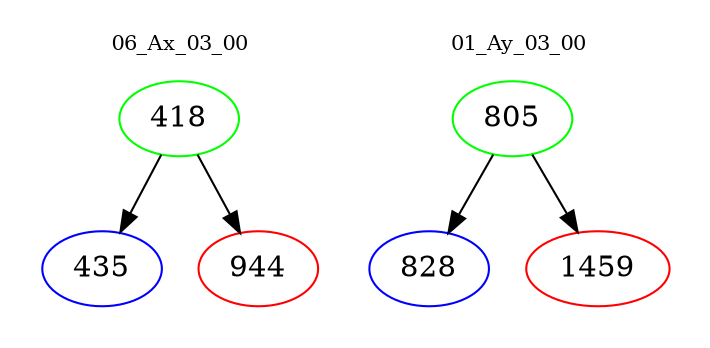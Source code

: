 digraph{
subgraph cluster_0 {
color = white
label = "06_Ax_03_00";
fontsize=10;
T0_418 [label="418", color="green"]
T0_418 -> T0_435 [color="black"]
T0_435 [label="435", color="blue"]
T0_418 -> T0_944 [color="black"]
T0_944 [label="944", color="red"]
}
subgraph cluster_1 {
color = white
label = "01_Ay_03_00";
fontsize=10;
T1_805 [label="805", color="green"]
T1_805 -> T1_828 [color="black"]
T1_828 [label="828", color="blue"]
T1_805 -> T1_1459 [color="black"]
T1_1459 [label="1459", color="red"]
}
}

